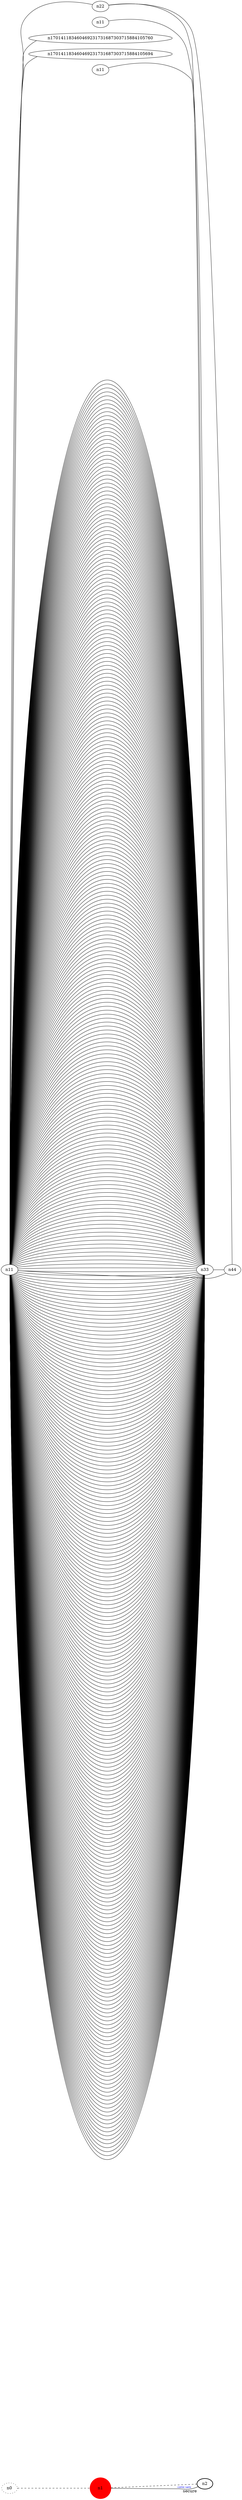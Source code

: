 graph test4 {
	rankdir=LR;
	fontcolor=blue; /* c0; c1; c0 -- c1 */
	n0 [style=dotted, fillcolor="#123456"]; // c2; c3; c2 -- c3
	n1 [height=1, width=1, color=red, style=filled];
	n2 [style=bold, xlabel="secure"];
	n0 -- n1 -- n2[style=dashed];
	n1 -- n2 [fontname="d\n\l\G", label="comic sans", fontcolor=blue, fontsize=9];
	n11 -- n22;
	n11 -- n33;
	n11 -- n33;
	n11 -- n33;
	n11 -- n33;
	n11 -- n33;
	n11 -- n33;
	n11 -- n33;
	n11 -- n33;
	n11 -- n33;
	n11 -- n33;
	n11 -- n33;
	n11 -- n33;
	n11 -- n33;
	n11 -- n33;
	n11 -- n33;
	n11 -- n33;
	n11 -- n33;
	n11 -- n33;
	n11 -- n33;
	n11 -- n33;
	n11 -- n33;
	n11 -- n33;
	n11 -- n33;
	n11 -- n33;
	n11 -- n170141183460469231731687303715884105760;
	n11 -- n33;
	n11 -- n33;
	n11 -- n33;
	n11 -- n33;
	n11 -- n33;
	n11 -- n33;
	n11 -- n33;
	n11 -- n33;
	n11 -- n33;
	n11 -- n33;
	n11 -- n33;
	n11 -- n33;
	n11 -- n33;
	n11 -- n33;
	n11 -- n33;
	n11 -- n33;
	n11 -- n33;
	n11 -- n33;
	n11 -- n33;
	n11 -- n33;
	n11 -- n33;
	n11 -- n33;
	n11 -- n33;
	n11 -- n33;
	n11 -- n33;
	n11 -- n33;
	n11 -- n33;
	n11 -- n33;
	n11 -- n33;
	n11 -- n33;
	n11 -- n33;
	n11 -- n33;
	n11 -- n33;
	n11 -- n33;
	n11 -- n33;
	n11 -- n33;
	n11 -- n33;
	n11 -- n33;
	n11 -- n33;
	n11 -- n33;
	n11 -- n33;
	n11 -- n33;
	n11 -- n33;
	n11 -- n33;
	n11 -- n33;
	n11 -- n33;
	n11 -- n33;
	n11 -- n33;
	n11 -- n33;
	n11 -- n33;
	n11 -- n33;
	n11 -- n33;
	n11 -- n33;
	n11 -- n33;
	n11 -- n33;
	n11 -- n33;
	n11 -- n33;
	n11 -- n33;
	n1󠀫1 -- n33;
	n11 -- n33;
	n11 -- n33;
	n11 -- n33;
	n11 -- n33;
	n11 -- n33;
	n11 -- n33;
	n11 -- n33;
	n11 -- n33;
	n11 -- n33;
	n11 -- n33;
	n11 -- n33;
	n1󠁣1 -- n33;
	n11 -- n33;
	n11 -- n33;
	n11 -- n33;
	n11 -- n33;
	n11 -- n33;
	n11 -- n33;
	n11 -- n170141183460469231731687303715884105694;
	n11 -- n33;
	n11 -- n33;
	n11 -- n33;
	n11 -- n33;
	n11 -- n33;
	n11 -- n33;
	n11 -- n33;
	n11 -- n33;
	n11 -- n33;
	n11 -- n33;
	n11 -- n33;
	n11 -- n33;
	n11 -- n33;
	n11 -- n33;
	n11 -- n33;
	n11 -- n33;
	n11 -- n33;
	n11 -- n33;
	n11 -- n33;
	n11 -- n33;
	n11 -- n33;
	n11 -- n33;
	n11 -- n33;
	n11 -- n33;
	n11 -- n33;
	n11 -- n33;
	n11 -- n33;
	n11 -- n33;
	n11 -- n33;
	n11 -- n33;
	n11 -- n33;
	n11 -- n33;
	n11 -- n33;
	n11 -- n33;
	n11 -- n33;
	n11 -- n33;
	n11 -- n33;
	n11 -- n33;
	n11 -- n33;
	n11 -- n33;
	n11 -- n33;
	n11 -- n33;
	n11 -- n33;
	n11 -- n33;
	n11 -- n33;
	n11 -- n33;
	n11 -- n33;
	n11 -- n33;
	n11 -- n33;
	n11 -- n33;
	n11 -- n33;
	n11 -- n33;
	n11 -- n33;
	n11 -- n33;
	n11 -- n33;
	n11 -- n33;
	n11 -- n33;
	n11 -- n33;
	n11 -- n33;
	n11 -- n33;
	n11 -- n33;
	n11 -- n33;
	n11 -- n33;
	n11 -- n33;
	n11 -- n33;
	n11 -- n33;
	n11 -- n33;
	n11 -- n33;
	n11 -- n33;
	n11 -- n33;
	n11 -- n33;
	n11 -- n33;
	n11 -- n33;
	n11 -- n33;
	n11 -- n33;
	n11 -- n33;
	n11 -- n33;
	n11 -- n33;
	n11 -- n33;
	n11 -- n33;
	n11 -- n33;
	n11 -- n33;
	n11 -- n33;
	n11 -- n33;
	n11 -- n33;
	n11 -- n33;
	n11 -- n33;
	n11 -- n33;
	n11 -- n33;
	n11 -- n33;
	n11 -- n33;
	n11 -- n33;
	n11 -- n33;
	n11 -- n33;
	n11 -- n33;
	n11 -- n33;
	n11 -- n33;
	n11 -- n33;
	n11 -- n33;
	n11 -- n33;
	n11 -- n33;
	n11 -- n33;
	n11 -- n33;
	n11 -- n33;
	n11 -- n33;
	n11 -- n33;
	n11 -- n33;
	n11 -- n33;
	n11 -- n33;
	n11 -- n33;
	n11 -- n33;
	n11 -- n33;
	n11 -- n33;
	n11 -- n33;
	n11 -- n33;
	n11 -- n33;
	n11 -- n33;
	n11 -- n33;
	n11 -- n33;
	n11 -- n33;
	n11 -- n33;
	n11 -- n33;
	n11 -- n33;
	n11 -- n33;
	n11 -- n33;
	n11 -- n33;
	n11 -- n33;
	n11 -- n33;
	n11 -- n33;
	n11 -- n33;
	n11 -- n33;
	n11 -- n33;
	n11 -- n33;
	n11 -- n33;
	n11 -- n33;
	n11 -- n33;
	n11 -- n33;
	n11 -- n33;
	n11 -- n33;
	n11 -- n33;
	n11 -- n33;
	n11 -- n33;
	n11 -- n33;
	n11 -- n33;
	n11 -- n33;
	n11 -- n33;
	n11 -- n33;
	n11 -- n33;
	n11 -- n33;
	n11 -- n33;
	n11 -- n33;
	n11 -- n33;
	n11 -- n33;
	n11 -- n33;
	n11 -- n33;
	n11 -- n33;
	n11 -- n33;
	n11 -- n33;
	n11 -- n33;
	n11 -- n33;
	n11 -- n33;
	n11 -- n33;
	n11 -- n33;
	n11 -- n33;
	n11 -- n33;
	n11 -- n33;
	n11 -- n33;
	n11 -- n33;
	n11 -- n33;
	n11 -- n33;
	n11 -- n33;
	n11 -- n33;
	n11 -- n33;
	n11 -- n33;
	n11 -- n33;
	n11 -- n33;
	n11 -- n33;
	n11 -- n33;
	n11 -- n33;
	n11 -- n33;
	n11 -- n33;
	n11 -- n33;
	n11 -- n33;
	n11 -- n33;
	n11 -- n33;
	n11 -- n33;
	n11 -- n33;
	n11 -- n33;
	n11 -- n33;
	n11 -- n33;
	n11 -- n33;
	n11 -- n33;
	n11 -- n33;
	n11 -- n33;
	n11 -- n33;
	n11 -- n33;
	n11 -- n33;
	n11 -- n33;
	n11 -- n33;
	n11 -- n33;
	n11 -- n33;
	n11 -- n33;
	n11 -- n33;
	n11 -- n33;
	n11 -- n33;
	n11 -- n33;
	n11 -- n33;
	n11 -- n33;
	n11 -- n33;
	n11 -- n33;
	n11 -- n33;
	n11 -- n33;
	n11 -- n33;
	n11 -- n33;
	n11 -- n33;
	n11 -- n33;
	n11 -- n33;
	n11 -- n33;
	n11 -- n33;
	n11 -- n33;
	n11 -- n33;
	n11 -- n33;
	n11 -- n33;
	n11 -- n33;
	n11 -- n33;
	n11 -- n33;
	n11 -- n33;
	n11 -- n33;
	n11 -- n33;
	n11 -- n33;
	n11 -- n33;
	n11 -- n33;
	n11 -- n33;
	n11 -- n33;
	n11 -- n33;
	n11 -- n33;
	n11 -- n33;
	n11 -- n33;
	n11 -- n33;
	n11 -- n33;
	n11 -- n33;
	n11 -- n33;
	n11 -- n33;
	n11 -- n33;
	n11 -- n33;
	n11 -- n33;
	n11 -- n33;
	n11 -- n33;
	n11 -- n33;
	n11 -- n33;
	n11 -- n33;
	n11 -- n33;
	n11 -- n33;
	n11 -- n33;
	n11 -- n33;
	n11 -- n33;
	n11 -- n33;
	n11 -- n33;
	n11 -- n33;
	n11 -- n33;
	n11 -- n33;
	n11 -- n33;
	n11 -- n33;
	n11 -- n33;
	n11 -- n33;
	n11 -- n33;
	n11 -- n33;
	n11 -- n33;
	n11 -- n33;
	n11 -- n33;
	n11 -- n33;
	n11 -- n33;
	n11 -- n33;
	n11 -- n33;
	n11 -- n33;
	n11 -- n33;
	n11 -- n33;
	n11 -- n33;
	n11 -- n33;
	n11 -- n33;
	n11 -- n33;
	n11 -- n33;
	n11 -- n33;
	n11 -- n33;
	n11 -- n33;
	n11 -- n33;
	n11 -- n33;
	n11 -- n33;
	n11 -- n33;
	n11 -- n33;
	n11 -- n33;
	n11 -- n33;
	n11 -- n33;
	n11 -- n33;
	n11 -- n33;
	n11 -- n33;
	n11 -- n33;
	n11 -- n33;
	n11 -- n33;
	n11 -- n33;
	n11 -- n33;
	n11 -- n33;
	n11 -- n33;
	n11 -- n33;
	n11 -- n33;
	n11 -- n33;
	n11 -- n33;
	n11 -- n33;
	n11 -- n33;
	n11 -- n33;
	n11 -- n33;
	n11 -- n33;
	n11 -- n33;
	n11 -- n33;
	n11 -- n33;
	n11 -- n33;
	n11 -- n33;
	n11 -- n33;
	n11 -- n33;
	n11 -- n33;
	n11 -- n33;
	n11 -- n33;
	n11 -- n33;
	n11 -- n33;
	n11 -- n33;
	n11 -- n33;
	n11 -- n33;
	n11 -- n33;
	n11 -- n33;
	n11 -- n33;
	n11 -- n33;
	n11 -- n33;
	n11 -- n33;
	n11 -- n33;
	n11 -- n33;
	n11 -- n33;
	n11 -- n33;
	n11 -- n33;
	n11 -- n33;
	n11 -- n33;
	n11 -- n33;
	n11 -- n33;
	n11 -- n33;
	n11 -- n33;
	n11 -- n33;
	n11 -- n33;
	n11 -- n33;
	n11 -- n33;
	n11 -- n33;
	n11 -- n33;
	n11 -- n33;
	n11 -- n44;
	n22 -- n33;
	n22 -- n44;
	n33 -- n44;
}
